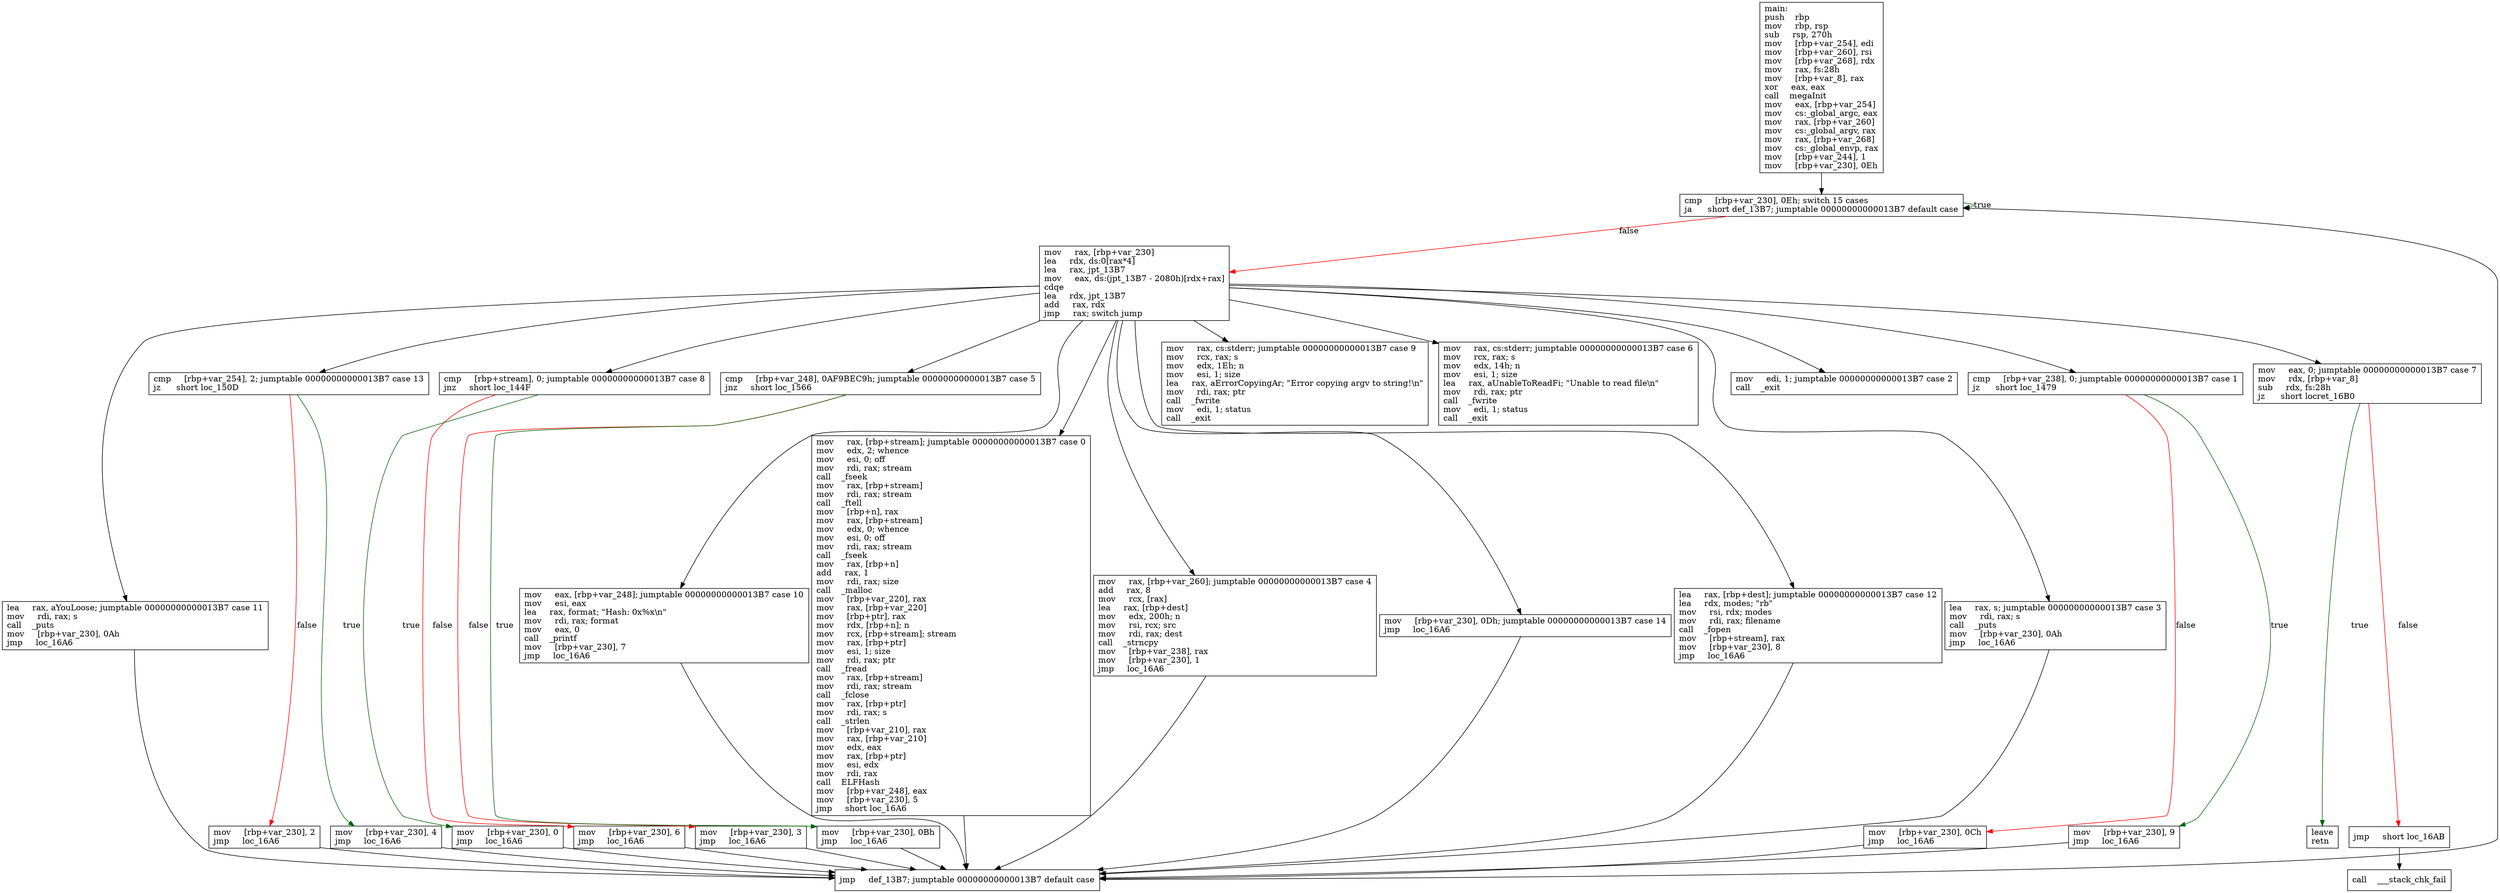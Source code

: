 digraph "main" {
	graph [
	];
	node [
		shape = "box"
	];
	edge [
	];
	"0" [
		label = "main:\lpush    rbp\lmov     rbp, rsp\lsub     rsp, 270h\lmov     [rbp+var_254], edi\lmov     [rbp+var_260], rsi\lmov     [rbp+var_268], rdx\lmov     rax, fs:28h\lmov     [rbp+var_8], rax\lxor     eax, eax\lcall    megaInit\lmov     eax, [rbp+var_254]\lmov     cs:_global_argc, eax\lmov     rax, [rbp+var_260]\lmov     cs:_global_argv, rax\lmov     rax, [rbp+var_268]\lmov     cs:_global_envp, rax\lmov     [rbp+var_244], 1\lmov     [rbp+var_230], 0Eh\l"
	];
	"1" [
		label = "cmp     [rbp+var_230], 0Eh; switch 15 cases\lja      short def_13B7; jumptable 00000000000013B7 default case\l"
	];
	"2" [
		label = "mov     rax, [rbp+var_230]\llea     rdx, ds:0[rax*4]\llea     rax, jpt_13B7\lmov     eax, ds:(jpt_13B7 - 2080h)[rdx+rax]\lcdqe\llea     rdx, jpt_13B7\ladd     rax, rdx\ljmp     rax; switch jump\l"
	];
	"3" [
		label = "mov     rax, [rbp+var_260]; jumptable 00000000000013B7 case 4\ladd     rax, 8\lmov     rcx, [rax]\llea     rax, [rbp+dest]\lmov     edx, 200h; n\lmov     rsi, rcx; src\lmov     rdi, rax; dest\lcall    _strncpy\lmov     [rbp+var_238], rax\lmov     [rbp+var_230], 1\ljmp     loc_16A6\l"
	];
	"4" [
		label = "mov     [rbp+var_230], 0Dh; jumptable 00000000000013B7 case 14\ljmp     loc_16A6\l"
	];
	"5" [
		label = "lea     rax, [rbp+dest]; jumptable 00000000000013B7 case 12\llea     rdx, modes; \"rb\"\lmov     rsi, rdx; modes\lmov     rdi, rax; filename\lcall    _fopen\lmov     [rbp+stream], rax\lmov     [rbp+var_230], 8\ljmp     loc_16A6\l"
	];
	"6" [
		label = "cmp     [rbp+stream], 0; jumptable 00000000000013B7 case 8\ljnz     short loc_144F\l"
	];
	"7" [
		label = "mov     [rbp+var_230], 6\ljmp     loc_16A6\l"
	];
	"8" [
		label = "mov     [rbp+var_230], 0\ljmp     loc_16A6\l"
	];
	"9" [
		label = "cmp     [rbp+var_238], 0; jumptable 00000000000013B7 case 1\ljz      short loc_1479\l"
	];
	"10" [
		label = "mov     [rbp+var_230], 0Ch\ljmp     loc_16A6\l"
	];
	"11" [
		label = "mov     [rbp+var_230], 9\ljmp     loc_16A6\l"
	];
	"12" [
		label = "lea     rax, s; jumptable 00000000000013B7 case 3\lmov     rdi, rax; s\lcall    _puts\lmov     [rbp+var_230], 0Ah\ljmp     loc_16A6\l"
	];
	"13" [
		label = "lea     rax, aYouLoose; jumptable 00000000000013B7 case 11\lmov     rdi, rax; s\lcall    _puts\lmov     [rbp+var_230], 0Ah\ljmp     loc_16A6\l"
	];
	"14" [
		label = "mov     rax, cs:stderr; jumptable 00000000000013B7 case 9\lmov     rcx, rax; s\lmov     edx, 1Eh; n\lmov     esi, 1; size\llea     rax, aErrorCopyingAr; \"Error copying argv to string!\\n\"\lmov     rdi, rax; ptr\lcall    _fwrite\lmov     edi, 1; status\lcall    _exit\l"
	];
	"15" [
		label = "cmp     [rbp+var_254], 2; jumptable 00000000000013B7 case 13\ljz      short loc_150D\l"
	];
	"16" [
		label = "mov     [rbp+var_230], 2\ljmp     loc_16A6\l"
	];
	"17" [
		label = "mov     [rbp+var_230], 4\ljmp     loc_16A6\l"
	];
	"18" [
		label = "mov     rax, cs:stderr; jumptable 00000000000013B7 case 6\lmov     rcx, rax; s\lmov     edx, 14h; n\lmov     esi, 1; size\llea     rax, aUnableToReadFi; \"Unable to read file\\n\"\lmov     rdi, rax; ptr\lcall    _fwrite\lmov     edi, 1; status\lcall    _exit\l"
	];
	"19" [
		label = "cmp     [rbp+var_248], 0AF9BEC9h; jumptable 00000000000013B7 case 5\ljnz     short loc_1566\l"
	];
	"20" [
		label = "mov     [rbp+var_230], 3\ljmp     loc_16A6\l"
	];
	"21" [
		label = "mov     [rbp+var_230], 0Bh\ljmp     loc_16A6\l"
	];
	"22" [
		label = "mov     eax, [rbp+var_248]; jumptable 00000000000013B7 case 10\lmov     esi, eax\llea     rax, format; \"Hash: 0x%x\\n\"\lmov     rdi, rax; format\lmov     eax, 0\lcall    _printf\lmov     [rbp+var_230], 7\ljmp     loc_16A6\l"
	];
	"23" [
		label = "mov     rax, [rbp+stream]; jumptable 00000000000013B7 case 0\lmov     edx, 2; whence\lmov     esi, 0; off\lmov     rdi, rax; stream\lcall    _fseek\lmov     rax, [rbp+stream]\lmov     rdi, rax; stream\lcall    _ftell\lmov     [rbp+n], rax\lmov     rax, [rbp+stream]\lmov     edx, 0; whence\lmov     esi, 0; off\lmov     rdi, rax; stream\lcall    _fseek\lmov     rax, [rbp+n]\ladd     rax, 1\lmov     rdi, rax; size\lcall    _malloc\lmov     [rbp+var_220], rax\lmov     rax, [rbp+var_220]\lmov     [rbp+ptr], rax\lmov     rdx, [rbp+n]; n\lmov     rcx, [rbp+stream]; stream\lmov     rax, [rbp+ptr]\lmov     esi, 1; size\lmov     rdi, rax; ptr\lcall    _fread\lmov     rax, [rbp+stream]\lmov     rdi, rax; stream\lcall    _fclose\lmov     rax, [rbp+ptr]\lmov     rdi, rax; s\lcall    _strlen\lmov     [rbp+var_210], rax\lmov     rax, [rbp+var_210]\lmov     edx, eax\lmov     rax, [rbp+ptr]\lmov     esi, edx\lmov     rdi, rax\lcall    ELFHash\lmov     [rbp+var_248], eax\lmov     [rbp+var_230], 5\ljmp     short loc_16A6\l"
	];
	"24" [
		label = "mov     eax, 0; jumptable 00000000000013B7 case 7\lmov     rdx, [rbp+var_8]\lsub     rdx, fs:28h\ljz      short locret_16B0\l"
	];
	"25" [
		label = "jmp     short loc_16AB\l"
	];
	"26" [
		label = "mov     edi, 1; jumptable 00000000000013B7 case 2\lcall    _exit\l"
	];
	"27" [
		label = "jmp     def_13B7; jumptable 00000000000013B7 default case\l"
	];
	"28" [
		label = "call    ___stack_chk_fail\l"
	];
	"29" [
		label = "leave\lretn\l"
	];
// node 0
	"0" -> "1" [ ];
// node 1
	"1" -> "2" [ label = "false", color = red ];
	"1" -> "1" [ label = "true", color = darkgreen ];
// node 2
	"2" -> "3" [ ];
	"2" -> "4" [ ];
	"2" -> "5" [ ];
	"2" -> "6" [ ];
	"2" -> "9" [ ];
	"2" -> "12" [ ];
	"2" -> "13" [ ];
	"2" -> "14" [ ];
	"2" -> "15" [ ];
	"2" -> "18" [ ];
	"2" -> "19" [ ];
	"2" -> "22" [ ];
	"2" -> "23" [ ];
	"2" -> "24" [ ];
	"2" -> "26" [ ];
// node 3
	"3" -> "27" [ ];
// node 4
	"4" -> "27" [ ];
// node 5
	"5" -> "27" [ ];
// node 6
	"6" -> "7" [ label = "false", color = red ];
	"6" -> "8" [ label = "true", color = darkgreen ];
// node 7
	"7" -> "27" [ ];
// node 8
	"8" -> "27" [ ];
// node 9
	"9" -> "10" [ label = "false", color = red ];
	"9" -> "11" [ label = "true", color = darkgreen ];
// node 10
	"10" -> "27" [ ];
// node 11
	"11" -> "27" [ ];
// node 12
	"12" -> "27" [ ];
// node 13
	"13" -> "27" [ ];
// node 14
// node 15
	"15" -> "16" [ label = "false", color = red ];
	"15" -> "17" [ label = "true", color = darkgreen ];
// node 16
	"16" -> "27" [ ];
// node 17
	"17" -> "27" [ ];
// node 18
// node 19
	"19" -> "20" [ label = "false", color = red ];
	"19" -> "21" [ label = "true", color = darkgreen ];
// node 20
	"20" -> "27" [ ];
// node 21
	"21" -> "27" [ ];
// node 22
	"22" -> "27" [ ];
// node 23
	"23" -> "27" [ ];
// node 24
	"24" -> "25" [ label = "false", color = red ];
	"24" -> "29" [ label = "true", color = darkgreen ];
// node 25
	"25" -> "28" [ ];
// node 26
// node 27
	"27" -> "1" [ ];
// node 28
// node 29
}

